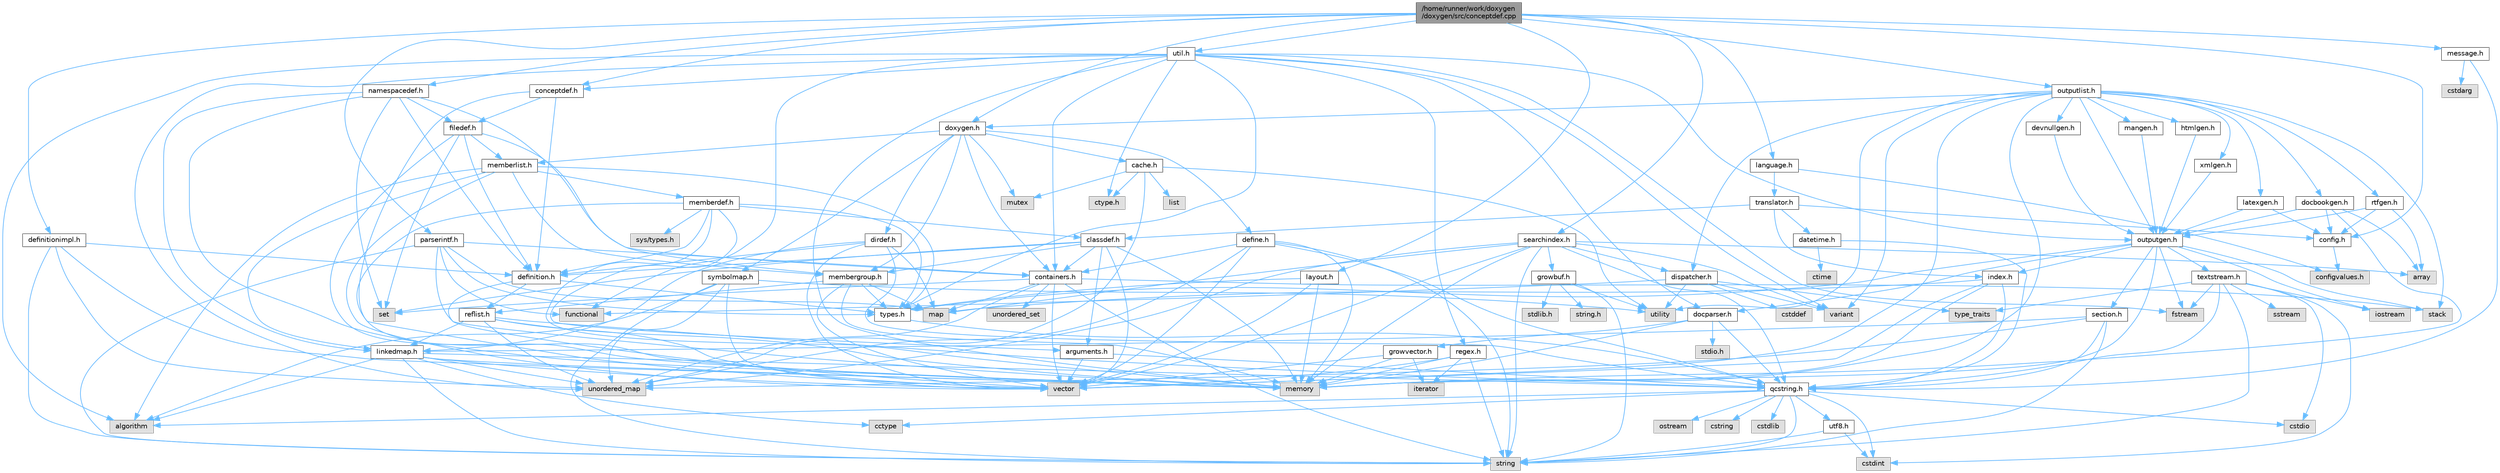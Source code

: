 digraph "/home/runner/work/doxygen/doxygen/src/conceptdef.cpp"
{
 // INTERACTIVE_SVG=YES
 // LATEX_PDF_SIZE
  bgcolor="transparent";
  edge [fontname=Helvetica,fontsize=10,labelfontname=Helvetica,labelfontsize=10];
  node [fontname=Helvetica,fontsize=10,shape=box,height=0.2,width=0.4];
  Node1 [id="Node000001",label="/home/runner/work/doxygen\l/doxygen/src/conceptdef.cpp",height=0.2,width=0.4,color="gray40", fillcolor="grey60", style="filled", fontcolor="black"];
  Node1 -> Node2 [id="edge1_Node000001_Node000002",color="steelblue1",style="solid"];
  Node2 [id="Node000002",label="conceptdef.h",height=0.2,width=0.4,color="grey40", fillcolor="white", style="filled",URL="$da/df1/conceptdef_8h.html",tooltip=" "];
  Node2 -> Node3 [id="edge2_Node000002_Node000003",color="steelblue1",style="solid"];
  Node3 [id="Node000003",label="memory",height=0.2,width=0.4,color="grey60", fillcolor="#E0E0E0", style="filled"];
  Node2 -> Node4 [id="edge3_Node000002_Node000004",color="steelblue1",style="solid"];
  Node4 [id="Node000004",label="definition.h",height=0.2,width=0.4,color="grey40", fillcolor="white", style="filled",URL="$df/da1/definition_8h.html",tooltip=" "];
  Node4 -> Node5 [id="edge4_Node000004_Node000005",color="steelblue1",style="solid"];
  Node5 [id="Node000005",label="vector",height=0.2,width=0.4,color="grey60", fillcolor="#E0E0E0", style="filled"];
  Node4 -> Node6 [id="edge5_Node000004_Node000006",color="steelblue1",style="solid"];
  Node6 [id="Node000006",label="types.h",height=0.2,width=0.4,color="grey40", fillcolor="white", style="filled",URL="$d9/d49/types_8h.html",tooltip="This file contains a number of basic enums and types."];
  Node6 -> Node7 [id="edge6_Node000006_Node000007",color="steelblue1",style="solid"];
  Node7 [id="Node000007",label="qcstring.h",height=0.2,width=0.4,color="grey40", fillcolor="white", style="filled",URL="$d7/d5c/qcstring_8h.html",tooltip=" "];
  Node7 -> Node8 [id="edge7_Node000007_Node000008",color="steelblue1",style="solid"];
  Node8 [id="Node000008",label="string",height=0.2,width=0.4,color="grey60", fillcolor="#E0E0E0", style="filled"];
  Node7 -> Node9 [id="edge8_Node000007_Node000009",color="steelblue1",style="solid"];
  Node9 [id="Node000009",label="algorithm",height=0.2,width=0.4,color="grey60", fillcolor="#E0E0E0", style="filled"];
  Node7 -> Node10 [id="edge9_Node000007_Node000010",color="steelblue1",style="solid"];
  Node10 [id="Node000010",label="cctype",height=0.2,width=0.4,color="grey60", fillcolor="#E0E0E0", style="filled"];
  Node7 -> Node11 [id="edge10_Node000007_Node000011",color="steelblue1",style="solid"];
  Node11 [id="Node000011",label="cstring",height=0.2,width=0.4,color="grey60", fillcolor="#E0E0E0", style="filled"];
  Node7 -> Node12 [id="edge11_Node000007_Node000012",color="steelblue1",style="solid"];
  Node12 [id="Node000012",label="cstdio",height=0.2,width=0.4,color="grey60", fillcolor="#E0E0E0", style="filled"];
  Node7 -> Node13 [id="edge12_Node000007_Node000013",color="steelblue1",style="solid"];
  Node13 [id="Node000013",label="cstdlib",height=0.2,width=0.4,color="grey60", fillcolor="#E0E0E0", style="filled"];
  Node7 -> Node14 [id="edge13_Node000007_Node000014",color="steelblue1",style="solid"];
  Node14 [id="Node000014",label="cstdint",height=0.2,width=0.4,color="grey60", fillcolor="#E0E0E0", style="filled"];
  Node7 -> Node15 [id="edge14_Node000007_Node000015",color="steelblue1",style="solid"];
  Node15 [id="Node000015",label="ostream",height=0.2,width=0.4,color="grey60", fillcolor="#E0E0E0", style="filled"];
  Node7 -> Node16 [id="edge15_Node000007_Node000016",color="steelblue1",style="solid"];
  Node16 [id="Node000016",label="utf8.h",height=0.2,width=0.4,color="grey40", fillcolor="white", style="filled",URL="$db/d7c/utf8_8h.html",tooltip="Various UTF8 related helper functions."];
  Node16 -> Node14 [id="edge16_Node000016_Node000014",color="steelblue1",style="solid"];
  Node16 -> Node8 [id="edge17_Node000016_Node000008",color="steelblue1",style="solid"];
  Node4 -> Node17 [id="edge18_Node000004_Node000017",color="steelblue1",style="solid"];
  Node17 [id="Node000017",label="reflist.h",height=0.2,width=0.4,color="grey40", fillcolor="white", style="filled",URL="$d1/d02/reflist_8h.html",tooltip=" "];
  Node17 -> Node5 [id="edge19_Node000017_Node000005",color="steelblue1",style="solid"];
  Node17 -> Node18 [id="edge20_Node000017_Node000018",color="steelblue1",style="solid"];
  Node18 [id="Node000018",label="unordered_map",height=0.2,width=0.4,color="grey60", fillcolor="#E0E0E0", style="filled"];
  Node17 -> Node3 [id="edge21_Node000017_Node000003",color="steelblue1",style="solid"];
  Node17 -> Node7 [id="edge22_Node000017_Node000007",color="steelblue1",style="solid"];
  Node17 -> Node19 [id="edge23_Node000017_Node000019",color="steelblue1",style="solid"];
  Node19 [id="Node000019",label="linkedmap.h",height=0.2,width=0.4,color="grey40", fillcolor="white", style="filled",URL="$da/de1/linkedmap_8h.html",tooltip=" "];
  Node19 -> Node18 [id="edge24_Node000019_Node000018",color="steelblue1",style="solid"];
  Node19 -> Node5 [id="edge25_Node000019_Node000005",color="steelblue1",style="solid"];
  Node19 -> Node3 [id="edge26_Node000019_Node000003",color="steelblue1",style="solid"];
  Node19 -> Node8 [id="edge27_Node000019_Node000008",color="steelblue1",style="solid"];
  Node19 -> Node9 [id="edge28_Node000019_Node000009",color="steelblue1",style="solid"];
  Node19 -> Node10 [id="edge29_Node000019_Node000010",color="steelblue1",style="solid"];
  Node19 -> Node7 [id="edge30_Node000019_Node000007",color="steelblue1",style="solid"];
  Node2 -> Node20 [id="edge31_Node000002_Node000020",color="steelblue1",style="solid"];
  Node20 [id="Node000020",label="filedef.h",height=0.2,width=0.4,color="grey40", fillcolor="white", style="filled",URL="$d4/d3a/filedef_8h.html",tooltip=" "];
  Node20 -> Node3 [id="edge32_Node000020_Node000003",color="steelblue1",style="solid"];
  Node20 -> Node21 [id="edge33_Node000020_Node000021",color="steelblue1",style="solid"];
  Node21 [id="Node000021",label="set",height=0.2,width=0.4,color="grey60", fillcolor="#E0E0E0", style="filled"];
  Node20 -> Node4 [id="edge34_Node000020_Node000004",color="steelblue1",style="solid"];
  Node20 -> Node22 [id="edge35_Node000020_Node000022",color="steelblue1",style="solid"];
  Node22 [id="Node000022",label="memberlist.h",height=0.2,width=0.4,color="grey40", fillcolor="white", style="filled",URL="$dd/d78/memberlist_8h.html",tooltip=" "];
  Node22 -> Node5 [id="edge36_Node000022_Node000005",color="steelblue1",style="solid"];
  Node22 -> Node9 [id="edge37_Node000022_Node000009",color="steelblue1",style="solid"];
  Node22 -> Node23 [id="edge38_Node000022_Node000023",color="steelblue1",style="solid"];
  Node23 [id="Node000023",label="memberdef.h",height=0.2,width=0.4,color="grey40", fillcolor="white", style="filled",URL="$d4/d46/memberdef_8h.html",tooltip=" "];
  Node23 -> Node5 [id="edge39_Node000023_Node000005",color="steelblue1",style="solid"];
  Node23 -> Node3 [id="edge40_Node000023_Node000003",color="steelblue1",style="solid"];
  Node23 -> Node24 [id="edge41_Node000023_Node000024",color="steelblue1",style="solid"];
  Node24 [id="Node000024",label="sys/types.h",height=0.2,width=0.4,color="grey60", fillcolor="#E0E0E0", style="filled"];
  Node23 -> Node6 [id="edge42_Node000023_Node000006",color="steelblue1",style="solid"];
  Node23 -> Node4 [id="edge43_Node000023_Node000004",color="steelblue1",style="solid"];
  Node23 -> Node25 [id="edge44_Node000023_Node000025",color="steelblue1",style="solid"];
  Node25 [id="Node000025",label="arguments.h",height=0.2,width=0.4,color="grey40", fillcolor="white", style="filled",URL="$df/d9b/arguments_8h.html",tooltip=" "];
  Node25 -> Node5 [id="edge45_Node000025_Node000005",color="steelblue1",style="solid"];
  Node25 -> Node7 [id="edge46_Node000025_Node000007",color="steelblue1",style="solid"];
  Node23 -> Node26 [id="edge47_Node000023_Node000026",color="steelblue1",style="solid"];
  Node26 [id="Node000026",label="classdef.h",height=0.2,width=0.4,color="grey40", fillcolor="white", style="filled",URL="$d1/da6/classdef_8h.html",tooltip=" "];
  Node26 -> Node3 [id="edge48_Node000026_Node000003",color="steelblue1",style="solid"];
  Node26 -> Node5 [id="edge49_Node000026_Node000005",color="steelblue1",style="solid"];
  Node26 -> Node21 [id="edge50_Node000026_Node000021",color="steelblue1",style="solid"];
  Node26 -> Node27 [id="edge51_Node000026_Node000027",color="steelblue1",style="solid"];
  Node27 [id="Node000027",label="containers.h",height=0.2,width=0.4,color="grey40", fillcolor="white", style="filled",URL="$d5/d75/containers_8h.html",tooltip=" "];
  Node27 -> Node5 [id="edge52_Node000027_Node000005",color="steelblue1",style="solid"];
  Node27 -> Node8 [id="edge53_Node000027_Node000008",color="steelblue1",style="solid"];
  Node27 -> Node21 [id="edge54_Node000027_Node000021",color="steelblue1",style="solid"];
  Node27 -> Node28 [id="edge55_Node000027_Node000028",color="steelblue1",style="solid"];
  Node28 [id="Node000028",label="map",height=0.2,width=0.4,color="grey60", fillcolor="#E0E0E0", style="filled"];
  Node27 -> Node29 [id="edge56_Node000027_Node000029",color="steelblue1",style="solid"];
  Node29 [id="Node000029",label="unordered_set",height=0.2,width=0.4,color="grey60", fillcolor="#E0E0E0", style="filled"];
  Node27 -> Node18 [id="edge57_Node000027_Node000018",color="steelblue1",style="solid"];
  Node27 -> Node30 [id="edge58_Node000027_Node000030",color="steelblue1",style="solid"];
  Node30 [id="Node000030",label="stack",height=0.2,width=0.4,color="grey60", fillcolor="#E0E0E0", style="filled"];
  Node26 -> Node4 [id="edge59_Node000026_Node000004",color="steelblue1",style="solid"];
  Node26 -> Node25 [id="edge60_Node000026_Node000025",color="steelblue1",style="solid"];
  Node26 -> Node31 [id="edge61_Node000026_Node000031",color="steelblue1",style="solid"];
  Node31 [id="Node000031",label="membergroup.h",height=0.2,width=0.4,color="grey40", fillcolor="white", style="filled",URL="$d9/d11/membergroup_8h.html",tooltip=" "];
  Node31 -> Node5 [id="edge62_Node000031_Node000005",color="steelblue1",style="solid"];
  Node31 -> Node28 [id="edge63_Node000031_Node000028",color="steelblue1",style="solid"];
  Node31 -> Node3 [id="edge64_Node000031_Node000003",color="steelblue1",style="solid"];
  Node31 -> Node6 [id="edge65_Node000031_Node000006",color="steelblue1",style="solid"];
  Node31 -> Node17 [id="edge66_Node000031_Node000017",color="steelblue1",style="solid"];
  Node22 -> Node19 [id="edge67_Node000022_Node000019",color="steelblue1",style="solid"];
  Node22 -> Node6 [id="edge68_Node000022_Node000006",color="steelblue1",style="solid"];
  Node22 -> Node31 [id="edge69_Node000022_Node000031",color="steelblue1",style="solid"];
  Node20 -> Node27 [id="edge70_Node000020_Node000027",color="steelblue1",style="solid"];
  Node1 -> Node32 [id="edge71_Node000001_Node000032",color="steelblue1",style="solid"];
  Node32 [id="Node000032",label="definitionimpl.h",height=0.2,width=0.4,color="grey40", fillcolor="white", style="filled",URL="$d2/dab/definitionimpl_8h.html",tooltip=" "];
  Node32 -> Node3 [id="edge72_Node000032_Node000003",color="steelblue1",style="solid"];
  Node32 -> Node18 [id="edge73_Node000032_Node000018",color="steelblue1",style="solid"];
  Node32 -> Node8 [id="edge74_Node000032_Node000008",color="steelblue1",style="solid"];
  Node32 -> Node4 [id="edge75_Node000032_Node000004",color="steelblue1",style="solid"];
  Node1 -> Node33 [id="edge76_Node000001_Node000033",color="steelblue1",style="solid"];
  Node33 [id="Node000033",label="util.h",height=0.2,width=0.4,color="grey40", fillcolor="white", style="filled",URL="$d8/d3c/util_8h.html",tooltip="A bunch of utility functions."];
  Node33 -> Node3 [id="edge77_Node000033_Node000003",color="steelblue1",style="solid"];
  Node33 -> Node18 [id="edge78_Node000033_Node000018",color="steelblue1",style="solid"];
  Node33 -> Node9 [id="edge79_Node000033_Node000009",color="steelblue1",style="solid"];
  Node33 -> Node34 [id="edge80_Node000033_Node000034",color="steelblue1",style="solid"];
  Node34 [id="Node000034",label="functional",height=0.2,width=0.4,color="grey60", fillcolor="#E0E0E0", style="filled"];
  Node33 -> Node35 [id="edge81_Node000033_Node000035",color="steelblue1",style="solid"];
  Node35 [id="Node000035",label="fstream",height=0.2,width=0.4,color="grey60", fillcolor="#E0E0E0", style="filled"];
  Node33 -> Node36 [id="edge82_Node000033_Node000036",color="steelblue1",style="solid"];
  Node36 [id="Node000036",label="variant",height=0.2,width=0.4,color="grey60", fillcolor="#E0E0E0", style="filled"];
  Node33 -> Node37 [id="edge83_Node000033_Node000037",color="steelblue1",style="solid"];
  Node37 [id="Node000037",label="ctype.h",height=0.2,width=0.4,color="grey60", fillcolor="#E0E0E0", style="filled"];
  Node33 -> Node6 [id="edge84_Node000033_Node000006",color="steelblue1",style="solid"];
  Node33 -> Node38 [id="edge85_Node000033_Node000038",color="steelblue1",style="solid"];
  Node38 [id="Node000038",label="docparser.h",height=0.2,width=0.4,color="grey40", fillcolor="white", style="filled",URL="$de/d9c/docparser_8h.html",tooltip=" "];
  Node38 -> Node39 [id="edge86_Node000038_Node000039",color="steelblue1",style="solid"];
  Node39 [id="Node000039",label="stdio.h",height=0.2,width=0.4,color="grey60", fillcolor="#E0E0E0", style="filled"];
  Node38 -> Node3 [id="edge87_Node000038_Node000003",color="steelblue1",style="solid"];
  Node38 -> Node7 [id="edge88_Node000038_Node000007",color="steelblue1",style="solid"];
  Node38 -> Node40 [id="edge89_Node000038_Node000040",color="steelblue1",style="solid"];
  Node40 [id="Node000040",label="growvector.h",height=0.2,width=0.4,color="grey40", fillcolor="white", style="filled",URL="$d7/d50/growvector_8h.html",tooltip=" "];
  Node40 -> Node5 [id="edge90_Node000040_Node000005",color="steelblue1",style="solid"];
  Node40 -> Node3 [id="edge91_Node000040_Node000003",color="steelblue1",style="solid"];
  Node40 -> Node41 [id="edge92_Node000040_Node000041",color="steelblue1",style="solid"];
  Node41 [id="Node000041",label="iterator",height=0.2,width=0.4,color="grey60", fillcolor="#E0E0E0", style="filled"];
  Node33 -> Node27 [id="edge93_Node000033_Node000027",color="steelblue1",style="solid"];
  Node33 -> Node42 [id="edge94_Node000033_Node000042",color="steelblue1",style="solid"];
  Node42 [id="Node000042",label="outputgen.h",height=0.2,width=0.4,color="grey40", fillcolor="white", style="filled",URL="$df/d06/outputgen_8h.html",tooltip=" "];
  Node42 -> Node3 [id="edge95_Node000042_Node000003",color="steelblue1",style="solid"];
  Node42 -> Node30 [id="edge96_Node000042_Node000030",color="steelblue1",style="solid"];
  Node42 -> Node43 [id="edge97_Node000042_Node000043",color="steelblue1",style="solid"];
  Node43 [id="Node000043",label="iostream",height=0.2,width=0.4,color="grey60", fillcolor="#E0E0E0", style="filled"];
  Node42 -> Node35 [id="edge98_Node000042_Node000035",color="steelblue1",style="solid"];
  Node42 -> Node6 [id="edge99_Node000042_Node000006",color="steelblue1",style="solid"];
  Node42 -> Node44 [id="edge100_Node000042_Node000044",color="steelblue1",style="solid"];
  Node44 [id="Node000044",label="index.h",height=0.2,width=0.4,color="grey40", fillcolor="white", style="filled",URL="$d1/db5/index_8h.html",tooltip=" "];
  Node44 -> Node3 [id="edge101_Node000044_Node000003",color="steelblue1",style="solid"];
  Node44 -> Node5 [id="edge102_Node000044_Node000005",color="steelblue1",style="solid"];
  Node44 -> Node28 [id="edge103_Node000044_Node000028",color="steelblue1",style="solid"];
  Node44 -> Node7 [id="edge104_Node000044_Node000007",color="steelblue1",style="solid"];
  Node42 -> Node45 [id="edge105_Node000042_Node000045",color="steelblue1",style="solid"];
  Node45 [id="Node000045",label="section.h",height=0.2,width=0.4,color="grey40", fillcolor="white", style="filled",URL="$d1/d2a/section_8h.html",tooltip=" "];
  Node45 -> Node8 [id="edge106_Node000045_Node000008",color="steelblue1",style="solid"];
  Node45 -> Node18 [id="edge107_Node000045_Node000018",color="steelblue1",style="solid"];
  Node45 -> Node7 [id="edge108_Node000045_Node000007",color="steelblue1",style="solid"];
  Node45 -> Node19 [id="edge109_Node000045_Node000019",color="steelblue1",style="solid"];
  Node42 -> Node46 [id="edge110_Node000042_Node000046",color="steelblue1",style="solid"];
  Node46 [id="Node000046",label="textstream.h",height=0.2,width=0.4,color="grey40", fillcolor="white", style="filled",URL="$d4/d7d/textstream_8h.html",tooltip=" "];
  Node46 -> Node8 [id="edge111_Node000046_Node000008",color="steelblue1",style="solid"];
  Node46 -> Node43 [id="edge112_Node000046_Node000043",color="steelblue1",style="solid"];
  Node46 -> Node47 [id="edge113_Node000046_Node000047",color="steelblue1",style="solid"];
  Node47 [id="Node000047",label="sstream",height=0.2,width=0.4,color="grey60", fillcolor="#E0E0E0", style="filled"];
  Node46 -> Node14 [id="edge114_Node000046_Node000014",color="steelblue1",style="solid"];
  Node46 -> Node12 [id="edge115_Node000046_Node000012",color="steelblue1",style="solid"];
  Node46 -> Node35 [id="edge116_Node000046_Node000035",color="steelblue1",style="solid"];
  Node46 -> Node48 [id="edge117_Node000046_Node000048",color="steelblue1",style="solid"];
  Node48 [id="Node000048",label="type_traits",height=0.2,width=0.4,color="grey60", fillcolor="#E0E0E0", style="filled"];
  Node46 -> Node7 [id="edge118_Node000046_Node000007",color="steelblue1",style="solid"];
  Node42 -> Node38 [id="edge119_Node000042_Node000038",color="steelblue1",style="solid"];
  Node33 -> Node49 [id="edge120_Node000033_Node000049",color="steelblue1",style="solid"];
  Node49 [id="Node000049",label="regex.h",height=0.2,width=0.4,color="grey40", fillcolor="white", style="filled",URL="$d1/d21/regex_8h.html",tooltip=" "];
  Node49 -> Node3 [id="edge121_Node000049_Node000003",color="steelblue1",style="solid"];
  Node49 -> Node8 [id="edge122_Node000049_Node000008",color="steelblue1",style="solid"];
  Node49 -> Node5 [id="edge123_Node000049_Node000005",color="steelblue1",style="solid"];
  Node49 -> Node41 [id="edge124_Node000049_Node000041",color="steelblue1",style="solid"];
  Node33 -> Node2 [id="edge125_Node000033_Node000002",color="steelblue1",style="solid"];
  Node1 -> Node50 [id="edge126_Node000001_Node000050",color="steelblue1",style="solid"];
  Node50 [id="Node000050",label="config.h",height=0.2,width=0.4,color="grey40", fillcolor="white", style="filled",URL="$db/d16/config_8h.html",tooltip=" "];
  Node50 -> Node51 [id="edge127_Node000050_Node000051",color="steelblue1",style="solid"];
  Node51 [id="Node000051",label="configvalues.h",height=0.2,width=0.4,color="grey60", fillcolor="#E0E0E0", style="filled"];
  Node1 -> Node52 [id="edge128_Node000001_Node000052",color="steelblue1",style="solid"];
  Node52 [id="Node000052",label="doxygen.h",height=0.2,width=0.4,color="grey40", fillcolor="white", style="filled",URL="$d1/da1/doxygen_8h.html",tooltip=" "];
  Node52 -> Node53 [id="edge129_Node000052_Node000053",color="steelblue1",style="solid"];
  Node53 [id="Node000053",label="mutex",height=0.2,width=0.4,color="grey60", fillcolor="#E0E0E0", style="filled"];
  Node52 -> Node27 [id="edge130_Node000052_Node000027",color="steelblue1",style="solid"];
  Node52 -> Node31 [id="edge131_Node000052_Node000031",color="steelblue1",style="solid"];
  Node52 -> Node54 [id="edge132_Node000052_Node000054",color="steelblue1",style="solid"];
  Node54 [id="Node000054",label="dirdef.h",height=0.2,width=0.4,color="grey40", fillcolor="white", style="filled",URL="$d6/d15/dirdef_8h.html",tooltip=" "];
  Node54 -> Node5 [id="edge133_Node000054_Node000005",color="steelblue1",style="solid"];
  Node54 -> Node28 [id="edge134_Node000054_Node000028",color="steelblue1",style="solid"];
  Node54 -> Node7 [id="edge135_Node000054_Node000007",color="steelblue1",style="solid"];
  Node54 -> Node19 [id="edge136_Node000054_Node000019",color="steelblue1",style="solid"];
  Node54 -> Node4 [id="edge137_Node000054_Node000004",color="steelblue1",style="solid"];
  Node52 -> Node22 [id="edge138_Node000052_Node000022",color="steelblue1",style="solid"];
  Node52 -> Node55 [id="edge139_Node000052_Node000055",color="steelblue1",style="solid"];
  Node55 [id="Node000055",label="define.h",height=0.2,width=0.4,color="grey40", fillcolor="white", style="filled",URL="$df/d67/define_8h.html",tooltip=" "];
  Node55 -> Node5 [id="edge140_Node000055_Node000005",color="steelblue1",style="solid"];
  Node55 -> Node3 [id="edge141_Node000055_Node000003",color="steelblue1",style="solid"];
  Node55 -> Node8 [id="edge142_Node000055_Node000008",color="steelblue1",style="solid"];
  Node55 -> Node18 [id="edge143_Node000055_Node000018",color="steelblue1",style="solid"];
  Node55 -> Node7 [id="edge144_Node000055_Node000007",color="steelblue1",style="solid"];
  Node55 -> Node27 [id="edge145_Node000055_Node000027",color="steelblue1",style="solid"];
  Node52 -> Node56 [id="edge146_Node000052_Node000056",color="steelblue1",style="solid"];
  Node56 [id="Node000056",label="cache.h",height=0.2,width=0.4,color="grey40", fillcolor="white", style="filled",URL="$d3/d26/cache_8h.html",tooltip=" "];
  Node56 -> Node57 [id="edge147_Node000056_Node000057",color="steelblue1",style="solid"];
  Node57 [id="Node000057",label="list",height=0.2,width=0.4,color="grey60", fillcolor="#E0E0E0", style="filled"];
  Node56 -> Node18 [id="edge148_Node000056_Node000018",color="steelblue1",style="solid"];
  Node56 -> Node53 [id="edge149_Node000056_Node000053",color="steelblue1",style="solid"];
  Node56 -> Node58 [id="edge150_Node000056_Node000058",color="steelblue1",style="solid"];
  Node58 [id="Node000058",label="utility",height=0.2,width=0.4,color="grey60", fillcolor="#E0E0E0", style="filled"];
  Node56 -> Node37 [id="edge151_Node000056_Node000037",color="steelblue1",style="solid"];
  Node52 -> Node59 [id="edge152_Node000052_Node000059",color="steelblue1",style="solid"];
  Node59 [id="Node000059",label="symbolmap.h",height=0.2,width=0.4,color="grey40", fillcolor="white", style="filled",URL="$d7/ddd/symbolmap_8h.html",tooltip=" "];
  Node59 -> Node9 [id="edge153_Node000059_Node000009",color="steelblue1",style="solid"];
  Node59 -> Node18 [id="edge154_Node000059_Node000018",color="steelblue1",style="solid"];
  Node59 -> Node5 [id="edge155_Node000059_Node000005",color="steelblue1",style="solid"];
  Node59 -> Node8 [id="edge156_Node000059_Node000008",color="steelblue1",style="solid"];
  Node59 -> Node58 [id="edge157_Node000059_Node000058",color="steelblue1",style="solid"];
  Node1 -> Node60 [id="edge158_Node000001_Node000060",color="steelblue1",style="solid"];
  Node60 [id="Node000060",label="language.h",height=0.2,width=0.4,color="grey40", fillcolor="white", style="filled",URL="$d8/dce/language_8h.html",tooltip=" "];
  Node60 -> Node61 [id="edge159_Node000060_Node000061",color="steelblue1",style="solid"];
  Node61 [id="Node000061",label="translator.h",height=0.2,width=0.4,color="grey40", fillcolor="white", style="filled",URL="$d9/df1/translator_8h.html",tooltip=" "];
  Node61 -> Node26 [id="edge160_Node000061_Node000026",color="steelblue1",style="solid"];
  Node61 -> Node50 [id="edge161_Node000061_Node000050",color="steelblue1",style="solid"];
  Node61 -> Node62 [id="edge162_Node000061_Node000062",color="steelblue1",style="solid"];
  Node62 [id="Node000062",label="datetime.h",height=0.2,width=0.4,color="grey40", fillcolor="white", style="filled",URL="$de/d1b/datetime_8h.html",tooltip=" "];
  Node62 -> Node63 [id="edge163_Node000062_Node000063",color="steelblue1",style="solid"];
  Node63 [id="Node000063",label="ctime",height=0.2,width=0.4,color="grey60", fillcolor="#E0E0E0", style="filled"];
  Node62 -> Node7 [id="edge164_Node000062_Node000007",color="steelblue1",style="solid"];
  Node61 -> Node44 [id="edge165_Node000061_Node000044",color="steelblue1",style="solid"];
  Node60 -> Node51 [id="edge166_Node000060_Node000051",color="steelblue1",style="solid"];
  Node1 -> Node64 [id="edge167_Node000001_Node000064",color="steelblue1",style="solid"];
  Node64 [id="Node000064",label="outputlist.h",height=0.2,width=0.4,color="grey40", fillcolor="white", style="filled",URL="$d2/db9/outputlist_8h.html",tooltip=" "];
  Node64 -> Node58 [id="edge168_Node000064_Node000058",color="steelblue1",style="solid"];
  Node64 -> Node5 [id="edge169_Node000064_Node000005",color="steelblue1",style="solid"];
  Node64 -> Node3 [id="edge170_Node000064_Node000003",color="steelblue1",style="solid"];
  Node64 -> Node36 [id="edge171_Node000064_Node000036",color="steelblue1",style="solid"];
  Node64 -> Node30 [id="edge172_Node000064_Node000030",color="steelblue1",style="solid"];
  Node64 -> Node42 [id="edge173_Node000064_Node000042",color="steelblue1",style="solid"];
  Node64 -> Node52 [id="edge174_Node000064_Node000052",color="steelblue1",style="solid"];
  Node64 -> Node65 [id="edge175_Node000064_Node000065",color="steelblue1",style="solid"];
  Node65 [id="Node000065",label="dispatcher.h",height=0.2,width=0.4,color="grey40", fillcolor="white", style="filled",URL="$da/d73/dispatcher_8h.html",tooltip=" "];
  Node65 -> Node66 [id="edge176_Node000065_Node000066",color="steelblue1",style="solid"];
  Node66 [id="Node000066",label="cstddef",height=0.2,width=0.4,color="grey60", fillcolor="#E0E0E0", style="filled"];
  Node65 -> Node58 [id="edge177_Node000065_Node000058",color="steelblue1",style="solid"];
  Node65 -> Node34 [id="edge178_Node000065_Node000034",color="steelblue1",style="solid"];
  Node65 -> Node36 [id="edge179_Node000065_Node000036",color="steelblue1",style="solid"];
  Node65 -> Node48 [id="edge180_Node000065_Node000048",color="steelblue1",style="solid"];
  Node64 -> Node67 [id="edge181_Node000064_Node000067",color="steelblue1",style="solid"];
  Node67 [id="Node000067",label="htmlgen.h",height=0.2,width=0.4,color="grey40", fillcolor="white", style="filled",URL="$d8/d56/htmlgen_8h.html",tooltip=" "];
  Node67 -> Node42 [id="edge182_Node000067_Node000042",color="steelblue1",style="solid"];
  Node64 -> Node68 [id="edge183_Node000064_Node000068",color="steelblue1",style="solid"];
  Node68 [id="Node000068",label="latexgen.h",height=0.2,width=0.4,color="grey40", fillcolor="white", style="filled",URL="$d6/d9c/latexgen_8h.html",tooltip=" "];
  Node68 -> Node50 [id="edge184_Node000068_Node000050",color="steelblue1",style="solid"];
  Node68 -> Node42 [id="edge185_Node000068_Node000042",color="steelblue1",style="solid"];
  Node64 -> Node69 [id="edge186_Node000064_Node000069",color="steelblue1",style="solid"];
  Node69 [id="Node000069",label="rtfgen.h",height=0.2,width=0.4,color="grey40", fillcolor="white", style="filled",URL="$d4/daa/rtfgen_8h.html",tooltip=" "];
  Node69 -> Node70 [id="edge187_Node000069_Node000070",color="steelblue1",style="solid"];
  Node70 [id="Node000070",label="array",height=0.2,width=0.4,color="grey60", fillcolor="#E0E0E0", style="filled"];
  Node69 -> Node50 [id="edge188_Node000069_Node000050",color="steelblue1",style="solid"];
  Node69 -> Node42 [id="edge189_Node000069_Node000042",color="steelblue1",style="solid"];
  Node64 -> Node71 [id="edge190_Node000064_Node000071",color="steelblue1",style="solid"];
  Node71 [id="Node000071",label="mangen.h",height=0.2,width=0.4,color="grey40", fillcolor="white", style="filled",URL="$da/dc0/mangen_8h.html",tooltip=" "];
  Node71 -> Node42 [id="edge191_Node000071_Node000042",color="steelblue1",style="solid"];
  Node64 -> Node72 [id="edge192_Node000064_Node000072",color="steelblue1",style="solid"];
  Node72 [id="Node000072",label="docbookgen.h",height=0.2,width=0.4,color="grey40", fillcolor="white", style="filled",URL="$de/dea/docbookgen_8h.html",tooltip=" "];
  Node72 -> Node3 [id="edge193_Node000072_Node000003",color="steelblue1",style="solid"];
  Node72 -> Node70 [id="edge194_Node000072_Node000070",color="steelblue1",style="solid"];
  Node72 -> Node50 [id="edge195_Node000072_Node000050",color="steelblue1",style="solid"];
  Node72 -> Node42 [id="edge196_Node000072_Node000042",color="steelblue1",style="solid"];
  Node64 -> Node73 [id="edge197_Node000064_Node000073",color="steelblue1",style="solid"];
  Node73 [id="Node000073",label="xmlgen.h",height=0.2,width=0.4,color="grey40", fillcolor="white", style="filled",URL="$d9/d67/xmlgen_8h.html",tooltip=" "];
  Node73 -> Node42 [id="edge198_Node000073_Node000042",color="steelblue1",style="solid"];
  Node64 -> Node74 [id="edge199_Node000064_Node000074",color="steelblue1",style="solid"];
  Node74 [id="Node000074",label="devnullgen.h",height=0.2,width=0.4,color="grey40", fillcolor="white", style="filled",URL="$d8/de5/devnullgen_8h.html",tooltip=" "];
  Node74 -> Node42 [id="edge200_Node000074_Node000042",color="steelblue1",style="solid"];
  Node1 -> Node75 [id="edge201_Node000001_Node000075",color="steelblue1",style="solid"];
  Node75 [id="Node000075",label="searchindex.h",height=0.2,width=0.4,color="grey40", fillcolor="white", style="filled",URL="$de/d07/searchindex_8h.html",tooltip="Web server based search engine."];
  Node75 -> Node3 [id="edge202_Node000075_Node000003",color="steelblue1",style="solid"];
  Node75 -> Node5 [id="edge203_Node000075_Node000005",color="steelblue1",style="solid"];
  Node75 -> Node28 [id="edge204_Node000075_Node000028",color="steelblue1",style="solid"];
  Node75 -> Node18 [id="edge205_Node000075_Node000018",color="steelblue1",style="solid"];
  Node75 -> Node8 [id="edge206_Node000075_Node000008",color="steelblue1",style="solid"];
  Node75 -> Node70 [id="edge207_Node000075_Node000070",color="steelblue1",style="solid"];
  Node75 -> Node36 [id="edge208_Node000075_Node000036",color="steelblue1",style="solid"];
  Node75 -> Node7 [id="edge209_Node000075_Node000007",color="steelblue1",style="solid"];
  Node75 -> Node76 [id="edge210_Node000075_Node000076",color="steelblue1",style="solid"];
  Node76 [id="Node000076",label="growbuf.h",height=0.2,width=0.4,color="grey40", fillcolor="white", style="filled",URL="$dd/d72/growbuf_8h.html",tooltip=" "];
  Node76 -> Node58 [id="edge211_Node000076_Node000058",color="steelblue1",style="solid"];
  Node76 -> Node77 [id="edge212_Node000076_Node000077",color="steelblue1",style="solid"];
  Node77 [id="Node000077",label="stdlib.h",height=0.2,width=0.4,color="grey60", fillcolor="#E0E0E0", style="filled"];
  Node76 -> Node78 [id="edge213_Node000076_Node000078",color="steelblue1",style="solid"];
  Node78 [id="Node000078",label="string.h",height=0.2,width=0.4,color="grey60", fillcolor="#E0E0E0", style="filled"];
  Node76 -> Node8 [id="edge214_Node000076_Node000008",color="steelblue1",style="solid"];
  Node75 -> Node65 [id="edge215_Node000075_Node000065",color="steelblue1",style="solid"];
  Node1 -> Node79 [id="edge216_Node000001_Node000079",color="steelblue1",style="solid"];
  Node79 [id="Node000079",label="message.h",height=0.2,width=0.4,color="grey40", fillcolor="white", style="filled",URL="$d2/d0d/message_8h.html",tooltip=" "];
  Node79 -> Node80 [id="edge217_Node000079_Node000080",color="steelblue1",style="solid"];
  Node80 [id="Node000080",label="cstdarg",height=0.2,width=0.4,color="grey60", fillcolor="#E0E0E0", style="filled"];
  Node79 -> Node7 [id="edge218_Node000079_Node000007",color="steelblue1",style="solid"];
  Node1 -> Node81 [id="edge219_Node000001_Node000081",color="steelblue1",style="solid"];
  Node81 [id="Node000081",label="parserintf.h",height=0.2,width=0.4,color="grey40", fillcolor="white", style="filled",URL="$da/d55/parserintf_8h.html",tooltip=" "];
  Node81 -> Node34 [id="edge220_Node000081_Node000034",color="steelblue1",style="solid"];
  Node81 -> Node3 [id="edge221_Node000081_Node000003",color="steelblue1",style="solid"];
  Node81 -> Node28 [id="edge222_Node000081_Node000028",color="steelblue1",style="solid"];
  Node81 -> Node8 [id="edge223_Node000081_Node000008",color="steelblue1",style="solid"];
  Node81 -> Node6 [id="edge224_Node000081_Node000006",color="steelblue1",style="solid"];
  Node81 -> Node27 [id="edge225_Node000081_Node000027",color="steelblue1",style="solid"];
  Node1 -> Node82 [id="edge226_Node000001_Node000082",color="steelblue1",style="solid"];
  Node82 [id="Node000082",label="layout.h",height=0.2,width=0.4,color="grey40", fillcolor="white", style="filled",URL="$db/d51/layout_8h.html",tooltip=" "];
  Node82 -> Node3 [id="edge227_Node000082_Node000003",color="steelblue1",style="solid"];
  Node82 -> Node5 [id="edge228_Node000082_Node000005",color="steelblue1",style="solid"];
  Node82 -> Node6 [id="edge229_Node000082_Node000006",color="steelblue1",style="solid"];
  Node1 -> Node83 [id="edge230_Node000001_Node000083",color="steelblue1",style="solid"];
  Node83 [id="Node000083",label="namespacedef.h",height=0.2,width=0.4,color="grey40", fillcolor="white", style="filled",URL="$d7/d97/namespacedef_8h.html",tooltip=" "];
  Node83 -> Node3 [id="edge231_Node000083_Node000003",color="steelblue1",style="solid"];
  Node83 -> Node21 [id="edge232_Node000083_Node000021",color="steelblue1",style="solid"];
  Node83 -> Node4 [id="edge233_Node000083_Node000004",color="steelblue1",style="solid"];
  Node83 -> Node20 [id="edge234_Node000083_Node000020",color="steelblue1",style="solid"];
  Node83 -> Node19 [id="edge235_Node000083_Node000019",color="steelblue1",style="solid"];
  Node83 -> Node31 [id="edge236_Node000083_Node000031",color="steelblue1",style="solid"];
}
